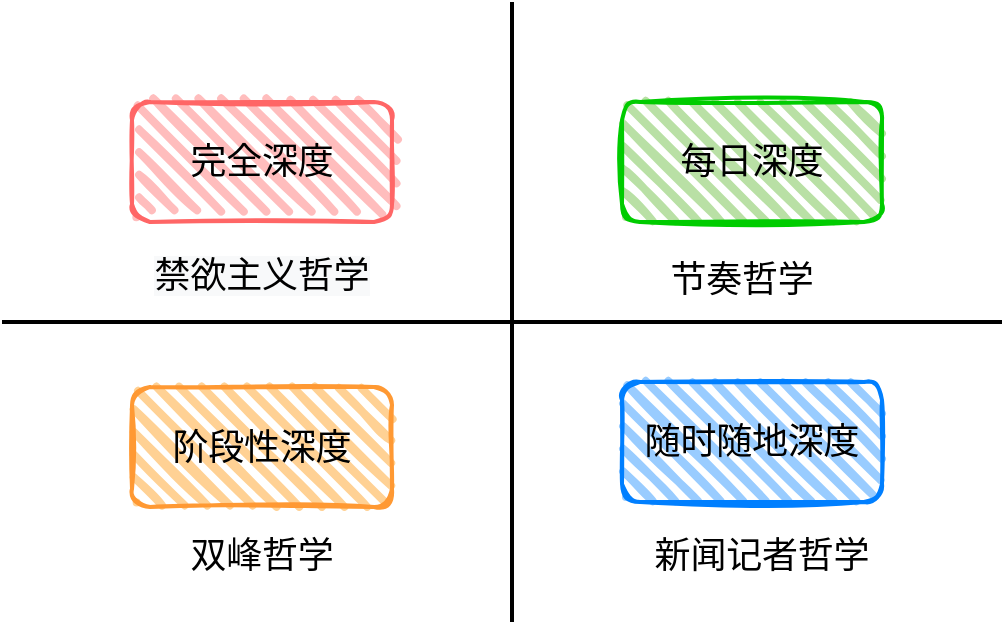 <mxfile version="14.2.6" type="github">
  <diagram id="rfyT-LtF2Pe46t2oqA69" name="第 1 页">
    <mxGraphModel dx="1426" dy="800" grid="1" gridSize="10" guides="1" tooltips="1" connect="1" arrows="1" fold="1" page="1" pageScale="1" pageWidth="827" pageHeight="1169" math="0" shadow="0">
      <root>
        <mxCell id="0" />
        <mxCell id="1" parent="0" />
        <mxCell id="MkXuHvyHVTgwx-db9zs0-3" value="" style="line;strokeWidth=2;html=1;" parent="1" vertex="1">
          <mxGeometry x="180" y="535" width="500" height="10" as="geometry" />
        </mxCell>
        <mxCell id="MkXuHvyHVTgwx-db9zs0-4" value="" style="line;strokeWidth=2;direction=south;html=1;" parent="1" vertex="1">
          <mxGeometry x="430" y="380" width="10" height="310" as="geometry" />
        </mxCell>
        <mxCell id="MkXuHvyHVTgwx-db9zs0-5" value="&lt;div&gt;&lt;span style=&quot;font-size: 18px ; letter-spacing: -0.1px ; font-family: &amp;quot;avenir next&amp;quot; , &amp;quot;pingfangsc&amp;quot; , &amp;quot;unito sans&amp;quot; , &amp;quot;microsoft yahei&amp;quot;&quot;&gt;&lt;font&gt;完全深度&lt;/font&gt;&lt;/span&gt;&lt;br&gt;&lt;/div&gt;" style="rounded=1;whiteSpace=wrap;html=1;strokeWidth=2;fillWeight=4;hachureGap=8;hachureAngle=45;sketch=1;fillStyle=auto;strokeColor=#FF6666;fillColor=#FFBDBD;" parent="1" vertex="1">
          <mxGeometry x="245" y="430" width="130" height="60" as="geometry" />
        </mxCell>
        <mxCell id="MkXuHvyHVTgwx-db9zs0-6" value="&lt;div&gt;&lt;span style=&quot;font-size: 18px ; letter-spacing: -0.1px ; font-family: &amp;#34;avenir next&amp;#34; , &amp;#34;pingfangsc&amp;#34; , &amp;#34;unito sans&amp;#34; , &amp;#34;microsoft yahei&amp;#34;&quot;&gt;随时随地深度&lt;/span&gt;&lt;br&gt;&lt;/div&gt;" style="rounded=1;whiteSpace=wrap;html=1;strokeWidth=2;fillWeight=4;hachureGap=8;hachureAngle=45;sketch=1;fillStyle=auto;fillColor=#99CCFF;strokeColor=#007FFF;" parent="1" vertex="1">
          <mxGeometry x="490" y="570" width="130" height="60" as="geometry" />
        </mxCell>
        <mxCell id="MkXuHvyHVTgwx-db9zs0-8" value="&lt;div&gt;&lt;span style=&quot;font-size: 18px ; letter-spacing: -0.1px ; font-family: &amp;#34;avenir next&amp;#34; , &amp;#34;pingfangsc&amp;#34; , &amp;#34;unito sans&amp;#34; , &amp;#34;microsoft yahei&amp;#34;&quot;&gt;每日深度&lt;/span&gt;&lt;br&gt;&lt;/div&gt;" style="rounded=1;whiteSpace=wrap;html=1;strokeWidth=2;fillWeight=4;hachureGap=8;hachureAngle=45;sketch=1;fillStyle=auto;fillColor=#B9E0A5;strokeColor=#00CC00;" parent="1" vertex="1">
          <mxGeometry x="490" y="430" width="130" height="60" as="geometry" />
        </mxCell>
        <mxCell id="MkXuHvyHVTgwx-db9zs0-10" value="&lt;span style=&quot;color: rgb(0 , 0 , 0) ; font-family: &amp;#34;avenir next&amp;#34; , &amp;#34;pingfangsc&amp;#34; , &amp;#34;unito sans&amp;#34; , &amp;#34;microsoft yahei&amp;#34; ; font-size: 18px ; font-style: normal ; font-weight: 400 ; letter-spacing: -0.1px ; text-indent: 0px ; text-transform: none ; word-spacing: 0px ; background-color: rgb(248 , 249 , 250) ; display: inline ; float: none&quot;&gt;禁欲主义哲学&lt;/span&gt;" style="text;whiteSpace=wrap;html=1;align=center;" parent="1" vertex="1">
          <mxGeometry x="250" y="500" width="120" height="25" as="geometry" />
        </mxCell>
        <mxCell id="MkXuHvyHVTgwx-db9zs0-12" value="&lt;span style=&quot;font-family: &amp;#34;avenir next&amp;#34; , &amp;#34;pingfangsc&amp;#34; , &amp;#34;unito sans&amp;#34; , &amp;#34;microsoft yahei&amp;#34; ; font-size: 18px ; letter-spacing: -0.1px&quot;&gt;双峰哲学&lt;/span&gt;" style="text;whiteSpace=wrap;html=1;align=center;" parent="1" vertex="1">
          <mxGeometry x="250" y="640" width="120" height="30" as="geometry" />
        </mxCell>
        <mxCell id="MkXuHvyHVTgwx-db9zs0-13" value="&lt;div&gt;&lt;font face=&quot;Avenir Next, PingFangSC, Unito Sans, Microsoft Yahei&quot;&gt;&lt;span style=&quot;font-size: 18px ; letter-spacing: -0.1px&quot;&gt;新闻记者哲学&lt;/span&gt;&lt;/font&gt;&lt;br&gt;&lt;/div&gt;&lt;div&gt;&lt;font face=&quot;Avenir Next, PingFangSC, Unito Sans, Microsoft Yahei&quot;&gt;&lt;span style=&quot;font-size: 18px ; letter-spacing: -0.1px&quot;&gt;&lt;br&gt;&lt;/span&gt;&lt;/font&gt;&lt;/div&gt;" style="text;whiteSpace=wrap;html=1;align=center;" parent="1" vertex="1">
          <mxGeometry x="500" y="640" width="120" height="30" as="geometry" />
        </mxCell>
        <mxCell id="MkXuHvyHVTgwx-db9zs0-14" value="&lt;div&gt;&lt;font face=&quot;Avenir Next, PingFangSC, Unito Sans, Microsoft Yahei&quot;&gt;&lt;span style=&quot;font-size: 18px ; letter-spacing: -0.1px&quot;&gt;节奏哲学&lt;/span&gt;&lt;/font&gt;&lt;br&gt;&lt;/div&gt;&lt;div&gt;&lt;font face=&quot;Avenir Next, PingFangSC, Unito Sans, Microsoft Yahei&quot;&gt;&lt;span style=&quot;font-size: 18px ; letter-spacing: -0.1px&quot;&gt;&lt;br&gt;&lt;/span&gt;&lt;/font&gt;&lt;/div&gt;" style="text;whiteSpace=wrap;html=1;align=center;" parent="1" vertex="1">
          <mxGeometry x="490" y="502" width="120" height="30" as="geometry" />
        </mxCell>
        <mxCell id="MkXuHvyHVTgwx-db9zs0-15" value="&lt;div&gt;&lt;span style=&quot;font-size: 18px ; letter-spacing: -0.1px ; font-family: &amp;#34;avenir next&amp;#34; , &amp;#34;pingfangsc&amp;#34; , &amp;#34;unito sans&amp;#34; , &amp;#34;microsoft yahei&amp;#34;&quot;&gt;阶段性深度&lt;/span&gt;&lt;br&gt;&lt;/div&gt;" style="rounded=1;whiteSpace=wrap;html=1;strokeWidth=2;fillWeight=4;hachureGap=8;hachureAngle=45;sketch=1;fillStyle=auto;fillColor=#FFD194;strokeColor=#FF9933;" parent="1" vertex="1">
          <mxGeometry x="245" y="572.5" width="130" height="60" as="geometry" />
        </mxCell>
      </root>
    </mxGraphModel>
  </diagram>
</mxfile>

